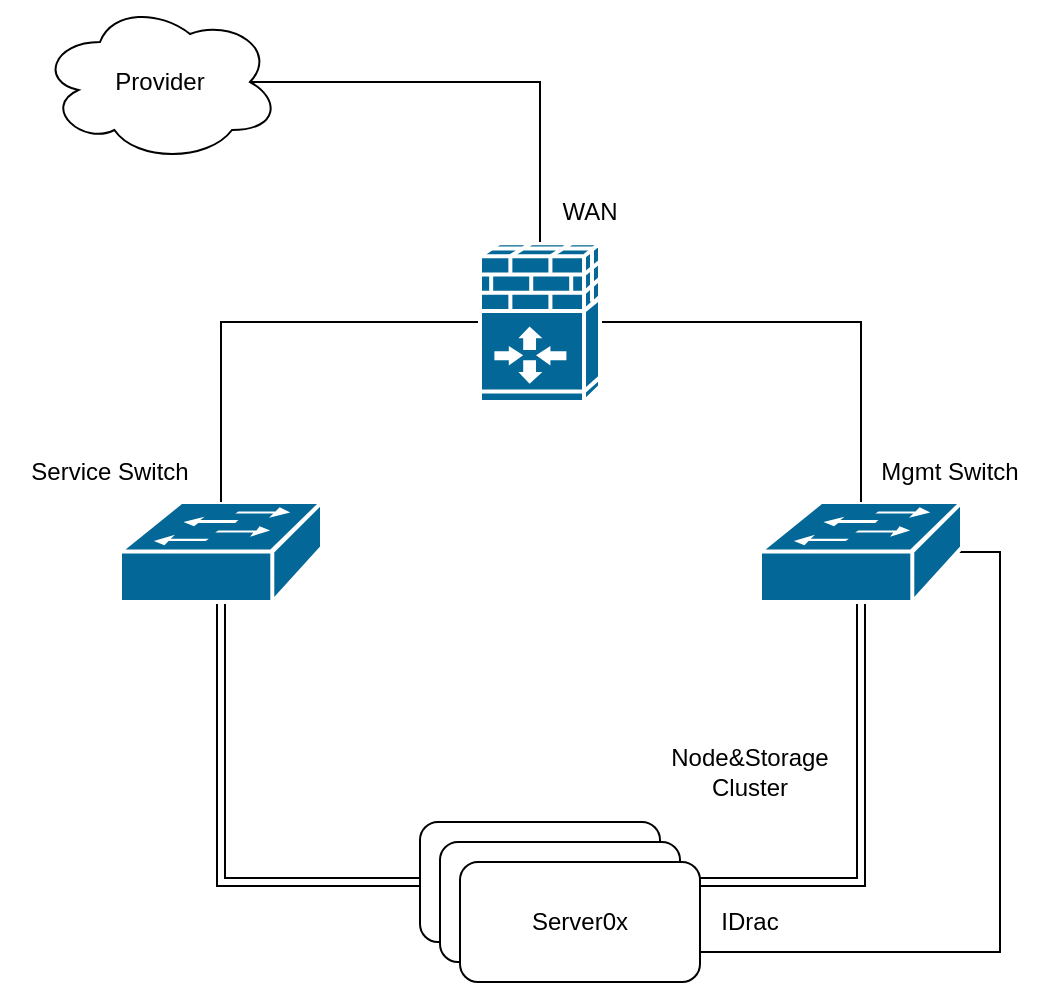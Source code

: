 <mxfile version="24.2.1" type="github">
  <diagram name="Page-1" id="ztWUro-rzghUD-m8kAbv">
    <mxGraphModel dx="1434" dy="827" grid="1" gridSize="10" guides="1" tooltips="1" connect="1" arrows="1" fold="1" page="1" pageScale="1" pageWidth="827" pageHeight="1169" math="0" shadow="0">
      <root>
        <mxCell id="0" />
        <mxCell id="1" parent="0" />
        <mxCell id="AY0THH2m7d75gaI-gUGR-2" value="Provider" style="ellipse;shape=cloud;whiteSpace=wrap;html=1;" vertex="1" parent="1">
          <mxGeometry x="140" y="70" width="120" height="80" as="geometry" />
        </mxCell>
        <mxCell id="AY0THH2m7d75gaI-gUGR-12" style="edgeStyle=orthogonalEdgeStyle;rounded=0;orthogonalLoop=1;jettySize=auto;html=1;exitX=0.5;exitY=0.98;exitDx=0;exitDy=0;exitPerimeter=0;entryX=0;entryY=0.5;entryDx=0;entryDy=0;shape=link;" edge="1" parent="1" source="AY0THH2m7d75gaI-gUGR-5" target="AY0THH2m7d75gaI-gUGR-8">
          <mxGeometry relative="1" as="geometry" />
        </mxCell>
        <mxCell id="AY0THH2m7d75gaI-gUGR-5" value="" style="shape=mxgraph.cisco.switches.workgroup_switch;sketch=0;html=1;pointerEvents=1;dashed=0;fillColor=#036897;strokeColor=#ffffff;strokeWidth=2;verticalLabelPosition=bottom;verticalAlign=top;align=center;outlineConnect=0;" vertex="1" parent="1">
          <mxGeometry x="180" y="320" width="101" height="50" as="geometry" />
        </mxCell>
        <mxCell id="AY0THH2m7d75gaI-gUGR-13" style="edgeStyle=orthogonalEdgeStyle;rounded=0;orthogonalLoop=1;jettySize=auto;html=1;exitX=0.5;exitY=0.98;exitDx=0;exitDy=0;exitPerimeter=0;entryX=1;entryY=0.5;entryDx=0;entryDy=0;shape=link;" edge="1" parent="1" source="AY0THH2m7d75gaI-gUGR-6" target="AY0THH2m7d75gaI-gUGR-8">
          <mxGeometry relative="1" as="geometry" />
        </mxCell>
        <mxCell id="AY0THH2m7d75gaI-gUGR-16" style="edgeStyle=orthogonalEdgeStyle;rounded=0;orthogonalLoop=1;jettySize=auto;html=1;exitX=0.98;exitY=0.5;exitDx=0;exitDy=0;exitPerimeter=0;entryX=1;entryY=0.75;entryDx=0;entryDy=0;endArrow=none;endFill=0;" edge="1" parent="1" source="AY0THH2m7d75gaI-gUGR-6" target="AY0THH2m7d75gaI-gUGR-15">
          <mxGeometry relative="1" as="geometry">
            <Array as="points">
              <mxPoint x="620" y="345" />
              <mxPoint x="620" y="545" />
            </Array>
          </mxGeometry>
        </mxCell>
        <mxCell id="AY0THH2m7d75gaI-gUGR-6" value="" style="shape=mxgraph.cisco.switches.workgroup_switch;sketch=0;html=1;pointerEvents=1;dashed=0;fillColor=#036897;strokeColor=#ffffff;strokeWidth=2;verticalLabelPosition=bottom;verticalAlign=top;align=center;outlineConnect=0;" vertex="1" parent="1">
          <mxGeometry x="500" y="320" width="101" height="50" as="geometry" />
        </mxCell>
        <mxCell id="AY0THH2m7d75gaI-gUGR-10" style="edgeStyle=orthogonalEdgeStyle;rounded=0;orthogonalLoop=1;jettySize=auto;html=1;exitX=0;exitY=0.5;exitDx=0;exitDy=0;exitPerimeter=0;endArrow=none;endFill=0;" edge="1" parent="1" source="AY0THH2m7d75gaI-gUGR-7" target="AY0THH2m7d75gaI-gUGR-5">
          <mxGeometry relative="1" as="geometry" />
        </mxCell>
        <mxCell id="AY0THH2m7d75gaI-gUGR-11" style="edgeStyle=orthogonalEdgeStyle;rounded=0;orthogonalLoop=1;jettySize=auto;html=1;exitX=1;exitY=0.5;exitDx=0;exitDy=0;exitPerimeter=0;endArrow=none;endFill=0;" edge="1" parent="1" source="AY0THH2m7d75gaI-gUGR-7" target="AY0THH2m7d75gaI-gUGR-6">
          <mxGeometry relative="1" as="geometry" />
        </mxCell>
        <mxCell id="AY0THH2m7d75gaI-gUGR-7" value="" style="shape=mxgraph.cisco.security.ios_firewall;sketch=0;html=1;pointerEvents=1;dashed=0;fillColor=#036897;strokeColor=#ffffff;strokeWidth=2;verticalLabelPosition=bottom;verticalAlign=top;align=center;outlineConnect=0;" vertex="1" parent="1">
          <mxGeometry x="360" y="190" width="60" height="80" as="geometry" />
        </mxCell>
        <mxCell id="AY0THH2m7d75gaI-gUGR-8" value="Server01" style="rounded=1;whiteSpace=wrap;html=1;" vertex="1" parent="1">
          <mxGeometry x="330" y="480" width="120" height="60" as="geometry" />
        </mxCell>
        <mxCell id="AY0THH2m7d75gaI-gUGR-9" style="edgeStyle=orthogonalEdgeStyle;rounded=0;orthogonalLoop=1;jettySize=auto;html=1;exitX=0.875;exitY=0.5;exitDx=0;exitDy=0;exitPerimeter=0;entryX=0.5;entryY=0;entryDx=0;entryDy=0;entryPerimeter=0;endArrow=none;endFill=0;" edge="1" parent="1" source="AY0THH2m7d75gaI-gUGR-2" target="AY0THH2m7d75gaI-gUGR-7">
          <mxGeometry relative="1" as="geometry" />
        </mxCell>
        <mxCell id="AY0THH2m7d75gaI-gUGR-14" value="Server01" style="rounded=1;whiteSpace=wrap;html=1;" vertex="1" parent="1">
          <mxGeometry x="340" y="490" width="120" height="60" as="geometry" />
        </mxCell>
        <mxCell id="AY0THH2m7d75gaI-gUGR-15" value="Server0x" style="rounded=1;whiteSpace=wrap;html=1;" vertex="1" parent="1">
          <mxGeometry x="350" y="500" width="120" height="60" as="geometry" />
        </mxCell>
        <mxCell id="AY0THH2m7d75gaI-gUGR-17" value="Mgmt Switch" style="text;html=1;align=center;verticalAlign=middle;whiteSpace=wrap;rounded=0;" vertex="1" parent="1">
          <mxGeometry x="540" y="290" width="110" height="30" as="geometry" />
        </mxCell>
        <mxCell id="AY0THH2m7d75gaI-gUGR-18" value="Service Switch" style="text;html=1;align=center;verticalAlign=middle;whiteSpace=wrap;rounded=0;" vertex="1" parent="1">
          <mxGeometry x="120" y="290" width="110" height="30" as="geometry" />
        </mxCell>
        <mxCell id="AY0THH2m7d75gaI-gUGR-19" value="Node&amp;amp;Storage&lt;div&gt;Cluster&lt;/div&gt;" style="text;html=1;align=center;verticalAlign=middle;whiteSpace=wrap;rounded=0;" vertex="1" parent="1">
          <mxGeometry x="440" y="440" width="110" height="30" as="geometry" />
        </mxCell>
        <mxCell id="AY0THH2m7d75gaI-gUGR-21" value="WAN" style="text;html=1;align=center;verticalAlign=middle;whiteSpace=wrap;rounded=0;" vertex="1" parent="1">
          <mxGeometry x="380" y="160" width="70" height="30" as="geometry" />
        </mxCell>
        <mxCell id="AY0THH2m7d75gaI-gUGR-22" value="IDrac" style="text;html=1;align=center;verticalAlign=middle;whiteSpace=wrap;rounded=0;" vertex="1" parent="1">
          <mxGeometry x="460" y="515" width="70" height="30" as="geometry" />
        </mxCell>
      </root>
    </mxGraphModel>
  </diagram>
</mxfile>
